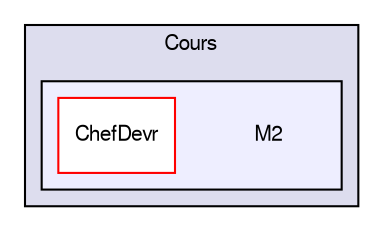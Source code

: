 digraph "M2" {
  compound=true
  node [ fontsize="10", fontname="FreeSans"];
  edge [ labelfontsize="10", labelfontname="FreeSans"];
  subgraph clusterdir_83a0938bd09446811bfea79ea53df8cf {
    graph [ bgcolor="#ddddee", pencolor="black", label="Cours" fontname="FreeSans", fontsize="10", URL="dir_83a0938bd09446811bfea79ea53df8cf.html"]
  subgraph clusterdir_d5c38b8bd02c4f40ba025b7528197ede {
    graph [ bgcolor="#eeeeff", pencolor="black", label="" URL="dir_d5c38b8bd02c4f40ba025b7528197ede.html"];
    dir_d5c38b8bd02c4f40ba025b7528197ede [shape=plaintext label="M2"];
    dir_174fd1bc3614a01366e4edb636bf1bc4 [shape=box label="ChefDevr" color="red" fillcolor="white" style="filled" URL="dir_174fd1bc3614a01366e4edb636bf1bc4.html"];
  }
  }
}
